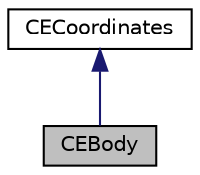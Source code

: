 digraph "CEBody"
{
  edge [fontname="Helvetica",fontsize="10",labelfontname="Helvetica",labelfontsize="10"];
  node [fontname="Helvetica",fontsize="10",shape=record];
  Node3 [label="CEBody",height=0.2,width=0.4,color="black", fillcolor="grey75", style="filled", fontcolor="black"];
  Node4 -> Node3 [dir="back",color="midnightblue",fontsize="10",style="solid",fontname="Helvetica"];
  Node4 [label="CECoordinates",height=0.2,width=0.4,color="black", fillcolor="white", style="filled",URL="$classCECoordinates.html",tooltip="CECoordinates class is responsible for doing all of the celestial coordinate conversions. "];
}
